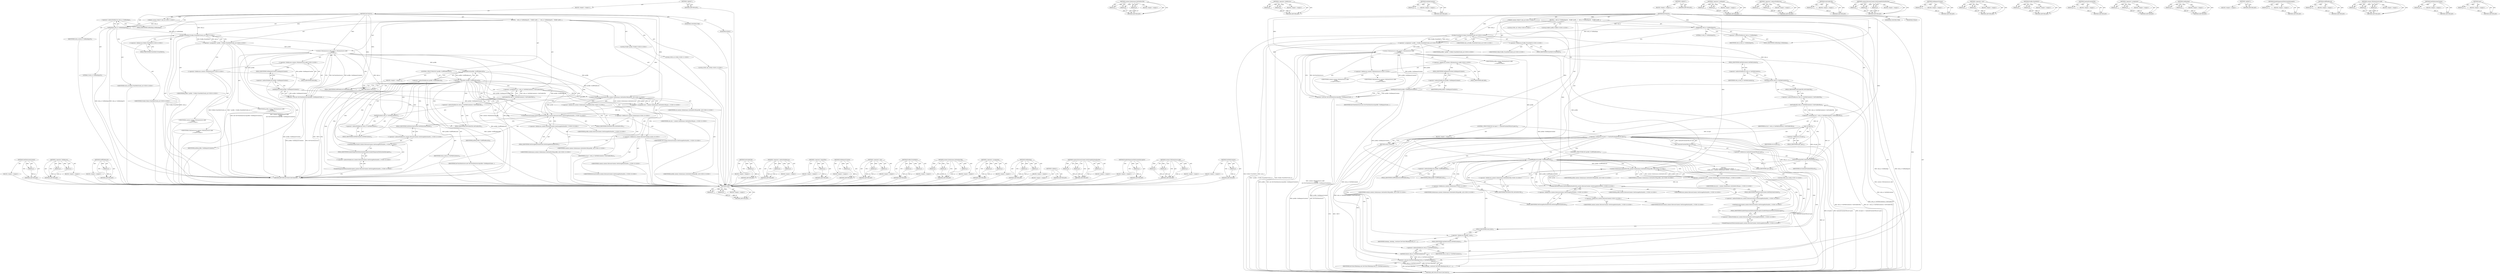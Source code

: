digraph "GetWebContents" {
vulnerable_223 [label=<(METHOD,reset)>];
vulnerable_224 [label=<(PARAM,p1)>];
vulnerable_225 [label=<(PARAM,p2)>];
vulnerable_226 [label=<(BLOCK,&lt;empty&gt;,&lt;empty&gt;)>];
vulnerable_227 [label=<(METHOD_RETURN,ANY)>];
vulnerable_203 [label=<(METHOD,content.SiteInstance.GetSiteForURL)>];
vulnerable_204 [label=<(PARAM,p1)>];
vulnerable_205 [label=<(PARAM,p2)>];
vulnerable_206 [label=<(PARAM,p3)>];
vulnerable_207 [label=<(BLOCK,&lt;empty&gt;,&lt;empty&gt;)>];
vulnerable_208 [label=<(METHOD_RETURN,ANY)>];
vulnerable_158 [label=<(METHOD,&lt;operator&gt;.fieldAccess)>];
vulnerable_159 [label=<(PARAM,p1)>];
vulnerable_160 [label=<(PARAM,p2)>];
vulnerable_161 [label=<(BLOCK,&lt;empty&gt;,&lt;empty&gt;)>];
vulnerable_162 [label=<(METHOD_RETURN,ANY)>];
vulnerable_182 [label=<(METHOD,GetWebContents)>];
vulnerable_183 [label=<(PARAM,p1)>];
vulnerable_184 [label=<(BLOCK,&lt;empty&gt;,&lt;empty&gt;)>];
vulnerable_185 [label=<(METHOD_RETURN,ANY)>];
vulnerable_6 [label=<(METHOD,&lt;global&gt;)<SUB>1</SUB>>];
vulnerable_7 [label=<(BLOCK,&lt;empty&gt;,&lt;empty&gt;)<SUB>1</SUB>>];
vulnerable_8 [label=<(METHOD,DevToolsUI)<SUB>1</SUB>>];
vulnerable_9 [label="<(PARAM,content::WebUI* web_ui)<SUB>1</SUB>>"];
vulnerable_10 [label=<(BLOCK,{
   web_ui-&gt;SetBindings(0);
   Profile* profil...,{
   web_ui-&gt;SetBindings(0);
   Profile* profil...)<SUB>2</SUB>>];
vulnerable_11 [label=<(SetBindings,web_ui-&gt;SetBindings(0))<SUB>3</SUB>>];
vulnerable_12 [label=<(&lt;operator&gt;.indirectFieldAccess,web_ui-&gt;SetBindings)<SUB>3</SUB>>];
vulnerable_13 [label=<(IDENTIFIER,web_ui,web_ui-&gt;SetBindings(0))<SUB>3</SUB>>];
vulnerable_14 [label=<(FIELD_IDENTIFIER,SetBindings,SetBindings)<SUB>3</SUB>>];
vulnerable_15 [label=<(LITERAL,0,web_ui-&gt;SetBindings(0))<SUB>3</SUB>>];
vulnerable_16 [label="<(LOCAL,Profile* profile: Profile*)<SUB>4</SUB>>"];
vulnerable_17 [label="<(&lt;operator&gt;.assignment,* profile = Profile::FromWebUI(web_ui))<SUB>4</SUB>>"];
vulnerable_18 [label="<(IDENTIFIER,profile,* profile = Profile::FromWebUI(web_ui))<SUB>4</SUB>>"];
vulnerable_19 [label="<(Profile.FromWebUI,Profile::FromWebUI(web_ui))<SUB>4</SUB>>"];
vulnerable_20 [label="<(&lt;operator&gt;.fieldAccess,Profile::FromWebUI)<SUB>4</SUB>>"];
vulnerable_21 [label="<(IDENTIFIER,Profile,Profile::FromWebUI(web_ui))<SUB>4</SUB>>"];
vulnerable_22 [label=<(FIELD_IDENTIFIER,FromWebUI,FromWebUI)<SUB>4</SUB>>];
vulnerable_23 [label="<(IDENTIFIER,web_ui,Profile::FromWebUI(web_ui))<SUB>4</SUB>>"];
vulnerable_24 [label="<(content.URLDataSource.Add,content::URLDataSource::Add(
       profile,
  ...)<SUB>5</SUB>>"];
vulnerable_25 [label="<(&lt;operator&gt;.fieldAccess,content::URLDataSource::Add)<SUB>5</SUB>>"];
vulnerable_26 [label="<(&lt;operator&gt;.fieldAccess,content::URLDataSource)<SUB>5</SUB>>"];
vulnerable_27 [label="<(IDENTIFIER,content,content::URLDataSource::Add(
       profile,
  ...)<SUB>5</SUB>>"];
vulnerable_28 [label="<(IDENTIFIER,URLDataSource,content::URLDataSource::Add(
       profile,
  ...)<SUB>5</SUB>>"];
vulnerable_29 [label=<(FIELD_IDENTIFIER,Add,Add)<SUB>5</SUB>>];
vulnerable_30 [label="<(IDENTIFIER,profile,content::URLDataSource::Add(
       profile,
  ...)<SUB>6</SUB>>"];
vulnerable_31 [label=<(&lt;operator&gt;.new,new DevToolsDataSource(profile-&gt;GetRequestConte...)<SUB>7</SUB>>];
vulnerable_32 [label=<(IDENTIFIER,DevToolsDataSource,new DevToolsDataSource(profile-&gt;GetRequestConte...)<SUB>7</SUB>>];
vulnerable_33 [label=<(GetRequestContext,profile-&gt;GetRequestContext())<SUB>7</SUB>>];
vulnerable_34 [label=<(&lt;operator&gt;.indirectFieldAccess,profile-&gt;GetRequestContext)<SUB>7</SUB>>];
vulnerable_35 [label=<(IDENTIFIER,profile,profile-&gt;GetRequestContext())<SUB>7</SUB>>];
vulnerable_36 [label=<(FIELD_IDENTIFIER,GetRequestContext,GetRequestContext)<SUB>7</SUB>>];
vulnerable_37 [label="<(LOCAL,GURL url: GURL)<SUB>9</SUB>>"];
vulnerable_38 [label=<(&lt;operator&gt;.assignment,url = web_ui-&gt;GetWebContents()-&gt;GetVisibleURL())<SUB>9</SUB>>];
vulnerable_39 [label=<(IDENTIFIER,url,url = web_ui-&gt;GetWebContents()-&gt;GetVisibleURL())<SUB>9</SUB>>];
vulnerable_40 [label=<(GetVisibleURL,web_ui-&gt;GetWebContents()-&gt;GetVisibleURL())<SUB>9</SUB>>];
vulnerable_41 [label=<(&lt;operator&gt;.indirectFieldAccess,web_ui-&gt;GetWebContents()-&gt;GetVisibleURL)<SUB>9</SUB>>];
vulnerable_42 [label=<(GetWebContents,web_ui-&gt;GetWebContents())<SUB>9</SUB>>];
vulnerable_43 [label=<(&lt;operator&gt;.indirectFieldAccess,web_ui-&gt;GetWebContents)<SUB>9</SUB>>];
vulnerable_44 [label=<(IDENTIFIER,web_ui,web_ui-&gt;GetWebContents())<SUB>9</SUB>>];
vulnerable_45 [label=<(FIELD_IDENTIFIER,GetWebContents,GetWebContents)<SUB>9</SUB>>];
vulnerable_46 [label=<(FIELD_IDENTIFIER,GetVisibleURL,GetVisibleURL)<SUB>9</SUB>>];
vulnerable_47 [label=<(CONTROL_STRUCTURE,IF,if (url.spec() != SanitizeFrontendURL(url).spec()))<SUB>10</SUB>>];
vulnerable_48 [label=<(&lt;operator&gt;.notEquals,url.spec() != SanitizeFrontendURL(url).spec())<SUB>10</SUB>>];
vulnerable_49 [label=<(spec,url.spec())<SUB>10</SUB>>];
vulnerable_50 [label=<(&lt;operator&gt;.fieldAccess,url.spec)<SUB>10</SUB>>];
vulnerable_51 [label=<(IDENTIFIER,url,url.spec())<SUB>10</SUB>>];
vulnerable_52 [label=<(FIELD_IDENTIFIER,spec,spec)<SUB>10</SUB>>];
vulnerable_53 [label=<(spec,SanitizeFrontendURL(url).spec())<SUB>10</SUB>>];
vulnerable_54 [label=<(&lt;operator&gt;.fieldAccess,SanitizeFrontendURL(url).spec)<SUB>10</SUB>>];
vulnerable_55 [label=<(SanitizeFrontendURL,SanitizeFrontendURL(url))<SUB>10</SUB>>];
vulnerable_56 [label=<(IDENTIFIER,url,SanitizeFrontendURL(url))<SUB>10</SUB>>];
vulnerable_57 [label=<(FIELD_IDENTIFIER,spec,spec)<SUB>10</SUB>>];
vulnerable_58 [label=<(BLOCK,&lt;empty&gt;,&lt;empty&gt;)<SUB>11</SUB>>];
vulnerable_59 [label=<(RETURN,return;,return;)<SUB>11</SUB>>];
vulnerable_60 [label=<(CONTROL_STRUCTURE,IF,if (profile-&gt;IsOffTheRecord()))<SUB>12</SUB>>];
vulnerable_61 [label=<(IsOffTheRecord,profile-&gt;IsOffTheRecord())<SUB>12</SUB>>];
vulnerable_62 [label=<(&lt;operator&gt;.indirectFieldAccess,profile-&gt;IsOffTheRecord)<SUB>12</SUB>>];
vulnerable_63 [label=<(IDENTIFIER,profile,profile-&gt;IsOffTheRecord())<SUB>12</SUB>>];
vulnerable_64 [label=<(FIELD_IDENTIFIER,IsOffTheRecord,IsOffTheRecord)<SUB>12</SUB>>];
vulnerable_65 [label="<(BLOCK,{
    GURL site = content::SiteInstance::GetSit...,{
    GURL site = content::SiteInstance::GetSit...)<SUB>12</SUB>>"];
vulnerable_66 [label="<(LOCAL,GURL site: GURL)<SUB>13</SUB>>"];
vulnerable_67 [label="<(&lt;operator&gt;.assignment,site = content::SiteInstance::GetSiteForURL(pro...)<SUB>13</SUB>>"];
vulnerable_68 [label="<(IDENTIFIER,site,site = content::SiteInstance::GetSiteForURL(pro...)<SUB>13</SUB>>"];
vulnerable_69 [label="<(content.SiteInstance.GetSiteForURL,content::SiteInstance::GetSiteForURL(profile, url))<SUB>13</SUB>>"];
vulnerable_70 [label="<(&lt;operator&gt;.fieldAccess,content::SiteInstance::GetSiteForURL)<SUB>13</SUB>>"];
vulnerable_71 [label="<(&lt;operator&gt;.fieldAccess,content::SiteInstance)<SUB>13</SUB>>"];
vulnerable_72 [label="<(IDENTIFIER,content,content::SiteInstance::GetSiteForURL(profile, url))<SUB>13</SUB>>"];
vulnerable_73 [label="<(IDENTIFIER,SiteInstance,content::SiteInstance::GetSiteForURL(profile, url))<SUB>13</SUB>>"];
vulnerable_74 [label=<(FIELD_IDENTIFIER,GetSiteForURL,GetSiteForURL)<SUB>13</SUB>>];
vulnerable_75 [label="<(IDENTIFIER,profile,content::SiteInstance::GetSiteForURL(profile, url))<SUB>13</SUB>>"];
vulnerable_76 [label="<(IDENTIFIER,url,content::SiteInstance::GetSiteForURL(profile, url))<SUB>13</SUB>>"];
vulnerable_77 [label="<(EnableTemporaryFileSystemInIncognito,content::BrowserContext::GetStoragePartitionFor...)<SUB>14</SUB>>"];
vulnerable_78 [label="<(&lt;operator&gt;.indirectFieldAccess,content::BrowserContext::GetStoragePartitionFor...)<SUB>14</SUB>>"];
vulnerable_79 [label="<(GetFileSystemContext,content::BrowserContext::GetStoragePartitionFor...)<SUB>14</SUB>>"];
vulnerable_80 [label="<(&lt;operator&gt;.indirectFieldAccess,content::BrowserContext::GetStoragePartitionFor...)<SUB>14</SUB>>"];
vulnerable_81 [label="<(content.BrowserContext.GetStoragePartitionForSite,content::BrowserContext::GetStoragePartitionFor...)<SUB>14</SUB>>"];
vulnerable_82 [label="<(&lt;operator&gt;.fieldAccess,content::BrowserContext::GetStoragePartitionFor...)<SUB>14</SUB>>"];
vulnerable_83 [label="<(&lt;operator&gt;.fieldAccess,content::BrowserContext)<SUB>14</SUB>>"];
vulnerable_84 [label="<(IDENTIFIER,content,content::BrowserContext::GetStoragePartitionFor...)<SUB>14</SUB>>"];
vulnerable_85 [label="<(IDENTIFIER,BrowserContext,content::BrowserContext::GetStoragePartitionFor...)<SUB>14</SUB>>"];
vulnerable_86 [label=<(FIELD_IDENTIFIER,GetStoragePartitionForSite,GetStoragePartitionForSite)<SUB>14</SUB>>];
vulnerable_87 [label="<(IDENTIFIER,profile,content::BrowserContext::GetStoragePartitionFor...)<SUB>14</SUB>>"];
vulnerable_88 [label="<(IDENTIFIER,site,content::BrowserContext::GetStoragePartitionFor...)<SUB>14</SUB>>"];
vulnerable_89 [label=<(FIELD_IDENTIFIER,GetFileSystemContext,GetFileSystemContext)<SUB>14</SUB>>];
vulnerable_90 [label=<(FIELD_IDENTIFIER,EnableTemporaryFileSystemInIncognito,EnableTemporaryFileSystemInIncognito)<SUB>14</SUB>>];
vulnerable_91 [label=<(reset,bindings_.reset(new DevToolsUIBindings(web_ui-&gt;...)<SUB>17</SUB>>];
vulnerable_92 [label=<(&lt;operator&gt;.fieldAccess,bindings_.reset)<SUB>17</SUB>>];
vulnerable_93 [label=<(IDENTIFIER,bindings_,bindings_.reset(new DevToolsUIBindings(web_ui-&gt;...)<SUB>17</SUB>>];
vulnerable_94 [label=<(FIELD_IDENTIFIER,reset,reset)<SUB>17</SUB>>];
vulnerable_95 [label=<(&lt;operator&gt;.new,new DevToolsUIBindings(web_ui-&gt;GetWebContents()))<SUB>17</SUB>>];
vulnerable_96 [label=<(IDENTIFIER,DevToolsUIBindings,new DevToolsUIBindings(web_ui-&gt;GetWebContents()))<SUB>17</SUB>>];
vulnerable_97 [label=<(GetWebContents,web_ui-&gt;GetWebContents())<SUB>17</SUB>>];
vulnerable_98 [label=<(&lt;operator&gt;.indirectFieldAccess,web_ui-&gt;GetWebContents)<SUB>17</SUB>>];
vulnerable_99 [label=<(IDENTIFIER,web_ui,web_ui-&gt;GetWebContents())<SUB>17</SUB>>];
vulnerable_100 [label=<(FIELD_IDENTIFIER,GetWebContents,GetWebContents)<SUB>17</SUB>>];
vulnerable_101 [label=<(MODIFIER,CONSTRUCTOR)>];
vulnerable_102 [label=<(MODIFIER,PUBLIC)>];
vulnerable_103 [label=<(METHOD_RETURN,DevToolsUI.DevToolsUI)<SUB>1</SUB>>];
vulnerable_105 [label=<(METHOD_RETURN,ANY)<SUB>1</SUB>>];
vulnerable_186 [label=<(METHOD,&lt;operator&gt;.notEquals)>];
vulnerable_187 [label=<(PARAM,p1)>];
vulnerable_188 [label=<(PARAM,p2)>];
vulnerable_189 [label=<(BLOCK,&lt;empty&gt;,&lt;empty&gt;)>];
vulnerable_190 [label=<(METHOD_RETURN,ANY)>];
vulnerable_143 [label=<(METHOD,&lt;operator&gt;.indirectFieldAccess)>];
vulnerable_144 [label=<(PARAM,p1)>];
vulnerable_145 [label=<(PARAM,p2)>];
vulnerable_146 [label=<(BLOCK,&lt;empty&gt;,&lt;empty&gt;)>];
vulnerable_147 [label=<(METHOD_RETURN,ANY)>];
vulnerable_178 [label=<(METHOD,GetVisibleURL)>];
vulnerable_179 [label=<(PARAM,p1)>];
vulnerable_180 [label=<(BLOCK,&lt;empty&gt;,&lt;empty&gt;)>];
vulnerable_181 [label=<(METHOD_RETURN,ANY)>];
vulnerable_217 [label=<(METHOD,content.BrowserContext.GetStoragePartitionForSite)>];
vulnerable_218 [label=<(PARAM,p1)>];
vulnerable_219 [label=<(PARAM,p2)>];
vulnerable_220 [label=<(PARAM,p3)>];
vulnerable_221 [label=<(BLOCK,&lt;empty&gt;,&lt;empty&gt;)>];
vulnerable_222 [label=<(METHOD_RETURN,ANY)>];
vulnerable_174 [label=<(METHOD,GetRequestContext)>];
vulnerable_175 [label=<(PARAM,p1)>];
vulnerable_176 [label=<(BLOCK,&lt;empty&gt;,&lt;empty&gt;)>];
vulnerable_177 [label=<(METHOD_RETURN,ANY)>];
vulnerable_169 [label=<(METHOD,&lt;operator&gt;.new)>];
vulnerable_170 [label=<(PARAM,p1)>];
vulnerable_171 [label=<(PARAM,p2)>];
vulnerable_172 [label=<(BLOCK,&lt;empty&gt;,&lt;empty&gt;)>];
vulnerable_173 [label=<(METHOD_RETURN,ANY)>];
vulnerable_153 [label=<(METHOD,Profile.FromWebUI)>];
vulnerable_154 [label=<(PARAM,p1)>];
vulnerable_155 [label=<(PARAM,p2)>];
vulnerable_156 [label=<(BLOCK,&lt;empty&gt;,&lt;empty&gt;)>];
vulnerable_157 [label=<(METHOD_RETURN,ANY)>];
vulnerable_195 [label=<(METHOD,SanitizeFrontendURL)>];
vulnerable_196 [label=<(PARAM,p1)>];
vulnerable_197 [label=<(BLOCK,&lt;empty&gt;,&lt;empty&gt;)>];
vulnerable_198 [label=<(METHOD_RETURN,ANY)>];
vulnerable_148 [label=<(METHOD,&lt;operator&gt;.assignment)>];
vulnerable_149 [label=<(PARAM,p1)>];
vulnerable_150 [label=<(PARAM,p2)>];
vulnerable_151 [label=<(BLOCK,&lt;empty&gt;,&lt;empty&gt;)>];
vulnerable_152 [label=<(METHOD_RETURN,ANY)>];
vulnerable_138 [label=<(METHOD,SetBindings)>];
vulnerable_139 [label=<(PARAM,p1)>];
vulnerable_140 [label=<(PARAM,p2)>];
vulnerable_141 [label=<(BLOCK,&lt;empty&gt;,&lt;empty&gt;)>];
vulnerable_142 [label=<(METHOD_RETURN,ANY)>];
vulnerable_132 [label=<(METHOD,&lt;global&gt;)<SUB>1</SUB>>];
vulnerable_133 [label=<(BLOCK,&lt;empty&gt;,&lt;empty&gt;)>];
vulnerable_134 [label=<(METHOD_RETURN,ANY)>];
vulnerable_209 [label=<(METHOD,EnableTemporaryFileSystemInIncognito)>];
vulnerable_210 [label=<(PARAM,p1)>];
vulnerable_211 [label=<(BLOCK,&lt;empty&gt;,&lt;empty&gt;)>];
vulnerable_212 [label=<(METHOD_RETURN,ANY)>];
vulnerable_199 [label=<(METHOD,IsOffTheRecord)>];
vulnerable_200 [label=<(PARAM,p1)>];
vulnerable_201 [label=<(BLOCK,&lt;empty&gt;,&lt;empty&gt;)>];
vulnerable_202 [label=<(METHOD_RETURN,ANY)>];
vulnerable_163 [label=<(METHOD,content.URLDataSource.Add)>];
vulnerable_164 [label=<(PARAM,p1)>];
vulnerable_165 [label=<(PARAM,p2)>];
vulnerable_166 [label=<(PARAM,p3)>];
vulnerable_167 [label=<(BLOCK,&lt;empty&gt;,&lt;empty&gt;)>];
vulnerable_168 [label=<(METHOD_RETURN,ANY)>];
vulnerable_213 [label=<(METHOD,GetFileSystemContext)>];
vulnerable_214 [label=<(PARAM,p1)>];
vulnerable_215 [label=<(BLOCK,&lt;empty&gt;,&lt;empty&gt;)>];
vulnerable_216 [label=<(METHOD_RETURN,ANY)>];
vulnerable_191 [label=<(METHOD,spec)>];
vulnerable_192 [label=<(PARAM,p1)>];
vulnerable_193 [label=<(BLOCK,&lt;empty&gt;,&lt;empty&gt;)>];
vulnerable_194 [label=<(METHOD_RETURN,ANY)>];
fixed_181 [label=<(METHOD,GetFileSystemContext)>];
fixed_182 [label=<(PARAM,p1)>];
fixed_183 [label=<(BLOCK,&lt;empty&gt;,&lt;empty&gt;)>];
fixed_184 [label=<(METHOD_RETURN,ANY)>];
fixed_135 [label=<(METHOD,&lt;operator&gt;.fieldAccess)>];
fixed_136 [label=<(PARAM,p1)>];
fixed_137 [label=<(PARAM,p2)>];
fixed_138 [label=<(BLOCK,&lt;empty&gt;,&lt;empty&gt;)>];
fixed_139 [label=<(METHOD_RETURN,ANY)>];
fixed_159 [label=<(METHOD,IsOffTheRecord)>];
fixed_160 [label=<(PARAM,p1)>];
fixed_161 [label=<(BLOCK,&lt;empty&gt;,&lt;empty&gt;)>];
fixed_162 [label=<(METHOD_RETURN,ANY)>];
fixed_6 [label=<(METHOD,&lt;global&gt;)<SUB>1</SUB>>];
fixed_7 [label=<(BLOCK,&lt;empty&gt;,&lt;empty&gt;)<SUB>1</SUB>>];
fixed_8 [label=<(METHOD,DevToolsUI)<SUB>1</SUB>>];
fixed_9 [label="<(PARAM,content::WebUI* web_ui)<SUB>1</SUB>>"];
fixed_10 [label=<(BLOCK,{
   web_ui-&gt;SetBindings(0);
   Profile* profil...,{
   web_ui-&gt;SetBindings(0);
   Profile* profil...)<SUB>2</SUB>>];
fixed_11 [label=<(SetBindings,web_ui-&gt;SetBindings(0))<SUB>3</SUB>>];
fixed_12 [label=<(&lt;operator&gt;.indirectFieldAccess,web_ui-&gt;SetBindings)<SUB>3</SUB>>];
fixed_13 [label=<(IDENTIFIER,web_ui,web_ui-&gt;SetBindings(0))<SUB>3</SUB>>];
fixed_14 [label=<(FIELD_IDENTIFIER,SetBindings,SetBindings)<SUB>3</SUB>>];
fixed_15 [label=<(LITERAL,0,web_ui-&gt;SetBindings(0))<SUB>3</SUB>>];
fixed_16 [label="<(LOCAL,Profile* profile: Profile*)<SUB>4</SUB>>"];
fixed_17 [label="<(&lt;operator&gt;.assignment,* profile = Profile::FromWebUI(web_ui))<SUB>4</SUB>>"];
fixed_18 [label="<(IDENTIFIER,profile,* profile = Profile::FromWebUI(web_ui))<SUB>4</SUB>>"];
fixed_19 [label="<(Profile.FromWebUI,Profile::FromWebUI(web_ui))<SUB>4</SUB>>"];
fixed_20 [label="<(&lt;operator&gt;.fieldAccess,Profile::FromWebUI)<SUB>4</SUB>>"];
fixed_21 [label="<(IDENTIFIER,Profile,Profile::FromWebUI(web_ui))<SUB>4</SUB>>"];
fixed_22 [label=<(FIELD_IDENTIFIER,FromWebUI,FromWebUI)<SUB>4</SUB>>];
fixed_23 [label="<(IDENTIFIER,web_ui,Profile::FromWebUI(web_ui))<SUB>4</SUB>>"];
fixed_24 [label="<(content.URLDataSource.Add,content::URLDataSource::Add(
       profile,
  ...)<SUB>5</SUB>>"];
fixed_25 [label="<(&lt;operator&gt;.fieldAccess,content::URLDataSource::Add)<SUB>5</SUB>>"];
fixed_26 [label="<(&lt;operator&gt;.fieldAccess,content::URLDataSource)<SUB>5</SUB>>"];
fixed_27 [label="<(IDENTIFIER,content,content::URLDataSource::Add(
       profile,
  ...)<SUB>5</SUB>>"];
fixed_28 [label="<(IDENTIFIER,URLDataSource,content::URLDataSource::Add(
       profile,
  ...)<SUB>5</SUB>>"];
fixed_29 [label=<(FIELD_IDENTIFIER,Add,Add)<SUB>5</SUB>>];
fixed_30 [label="<(IDENTIFIER,profile,content::URLDataSource::Add(
       profile,
  ...)<SUB>6</SUB>>"];
fixed_31 [label=<(&lt;operator&gt;.new,new DevToolsDataSource(profile-&gt;GetRequestConte...)<SUB>7</SUB>>];
fixed_32 [label=<(IDENTIFIER,DevToolsDataSource,new DevToolsDataSource(profile-&gt;GetRequestConte...)<SUB>7</SUB>>];
fixed_33 [label=<(GetRequestContext,profile-&gt;GetRequestContext())<SUB>7</SUB>>];
fixed_34 [label=<(&lt;operator&gt;.indirectFieldAccess,profile-&gt;GetRequestContext)<SUB>7</SUB>>];
fixed_35 [label=<(IDENTIFIER,profile,profile-&gt;GetRequestContext())<SUB>7</SUB>>];
fixed_36 [label=<(FIELD_IDENTIFIER,GetRequestContext,GetRequestContext)<SUB>7</SUB>>];
fixed_37 [label=<(CONTROL_STRUCTURE,IF,if (!profile-&gt;IsOffTheRecord()))<SUB>9</SUB>>];
fixed_38 [label=<(&lt;operator&gt;.logicalNot,!profile-&gt;IsOffTheRecord())<SUB>9</SUB>>];
fixed_39 [label=<(IsOffTheRecord,profile-&gt;IsOffTheRecord())<SUB>9</SUB>>];
fixed_40 [label=<(&lt;operator&gt;.indirectFieldAccess,profile-&gt;IsOffTheRecord)<SUB>9</SUB>>];
fixed_41 [label=<(IDENTIFIER,profile,profile-&gt;IsOffTheRecord())<SUB>9</SUB>>];
fixed_42 [label=<(FIELD_IDENTIFIER,IsOffTheRecord,IsOffTheRecord)<SUB>9</SUB>>];
fixed_43 [label=<(BLOCK,&lt;empty&gt;,&lt;empty&gt;)<SUB>10</SUB>>];
fixed_44 [label=<(RETURN,return;,return;)<SUB>10</SUB>>];
fixed_45 [label="<(LOCAL,GURL url: GURL)<SUB>11</SUB>>"];
fixed_46 [label=<(&lt;operator&gt;.assignment,url = web_ui-&gt;GetWebContents()-&gt;GetVisibleURL())<SUB>11</SUB>>];
fixed_47 [label=<(IDENTIFIER,url,url = web_ui-&gt;GetWebContents()-&gt;GetVisibleURL())<SUB>11</SUB>>];
fixed_48 [label=<(GetVisibleURL,web_ui-&gt;GetWebContents()-&gt;GetVisibleURL())<SUB>11</SUB>>];
fixed_49 [label=<(&lt;operator&gt;.indirectFieldAccess,web_ui-&gt;GetWebContents()-&gt;GetVisibleURL)<SUB>11</SUB>>];
fixed_50 [label=<(GetWebContents,web_ui-&gt;GetWebContents())<SUB>11</SUB>>];
fixed_51 [label=<(&lt;operator&gt;.indirectFieldAccess,web_ui-&gt;GetWebContents)<SUB>11</SUB>>];
fixed_52 [label=<(IDENTIFIER,web_ui,web_ui-&gt;GetWebContents())<SUB>11</SUB>>];
fixed_53 [label=<(FIELD_IDENTIFIER,GetWebContents,GetWebContents)<SUB>11</SUB>>];
fixed_54 [label=<(FIELD_IDENTIFIER,GetVisibleURL,GetVisibleURL)<SUB>11</SUB>>];
fixed_55 [label="<(LOCAL,GURL site: GURL)<SUB>12</SUB>>"];
fixed_56 [label="<(&lt;operator&gt;.assignment,site = content::SiteInstance::GetSiteForURL(pro...)<SUB>12</SUB>>"];
fixed_57 [label="<(IDENTIFIER,site,site = content::SiteInstance::GetSiteForURL(pro...)<SUB>12</SUB>>"];
fixed_58 [label="<(content.SiteInstance.GetSiteForURL,content::SiteInstance::GetSiteForURL(profile, url))<SUB>12</SUB>>"];
fixed_59 [label="<(&lt;operator&gt;.fieldAccess,content::SiteInstance::GetSiteForURL)<SUB>12</SUB>>"];
fixed_60 [label="<(&lt;operator&gt;.fieldAccess,content::SiteInstance)<SUB>12</SUB>>"];
fixed_61 [label="<(IDENTIFIER,content,content::SiteInstance::GetSiteForURL(profile, url))<SUB>12</SUB>>"];
fixed_62 [label="<(IDENTIFIER,SiteInstance,content::SiteInstance::GetSiteForURL(profile, url))<SUB>12</SUB>>"];
fixed_63 [label=<(FIELD_IDENTIFIER,GetSiteForURL,GetSiteForURL)<SUB>12</SUB>>];
fixed_64 [label="<(IDENTIFIER,profile,content::SiteInstance::GetSiteForURL(profile, url))<SUB>12</SUB>>"];
fixed_65 [label="<(IDENTIFIER,url,content::SiteInstance::GetSiteForURL(profile, url))<SUB>12</SUB>>"];
fixed_66 [label="<(EnableTemporaryFileSystemInIncognito,content::BrowserContext::GetStoragePartitionFor...)<SUB>13</SUB>>"];
fixed_67 [label="<(&lt;operator&gt;.indirectFieldAccess,content::BrowserContext::GetStoragePartitionFor...)<SUB>13</SUB>>"];
fixed_68 [label="<(GetFileSystemContext,content::BrowserContext::GetStoragePartitionFor...)<SUB>13</SUB>>"];
fixed_69 [label="<(&lt;operator&gt;.indirectFieldAccess,content::BrowserContext::GetStoragePartitionFor...)<SUB>13</SUB>>"];
fixed_70 [label="<(content.BrowserContext.GetStoragePartitionForSite,content::BrowserContext::GetStoragePartitionFor...)<SUB>13</SUB>>"];
fixed_71 [label="<(&lt;operator&gt;.fieldAccess,content::BrowserContext::GetStoragePartitionFor...)<SUB>13</SUB>>"];
fixed_72 [label="<(&lt;operator&gt;.fieldAccess,content::BrowserContext)<SUB>13</SUB>>"];
fixed_73 [label="<(IDENTIFIER,content,content::BrowserContext::GetStoragePartitionFor...)<SUB>13</SUB>>"];
fixed_74 [label="<(IDENTIFIER,BrowserContext,content::BrowserContext::GetStoragePartitionFor...)<SUB>13</SUB>>"];
fixed_75 [label=<(FIELD_IDENTIFIER,GetStoragePartitionForSite,GetStoragePartitionForSite)<SUB>13</SUB>>];
fixed_76 [label="<(IDENTIFIER,profile,content::BrowserContext::GetStoragePartitionFor...)<SUB>13</SUB>>"];
fixed_77 [label="<(IDENTIFIER,site,content::BrowserContext::GetStoragePartitionFor...)<SUB>13</SUB>>"];
fixed_78 [label=<(FIELD_IDENTIFIER,GetFileSystemContext,GetFileSystemContext)<SUB>13</SUB>>];
fixed_79 [label=<(FIELD_IDENTIFIER,EnableTemporaryFileSystemInIncognito,EnableTemporaryFileSystemInIncognito)<SUB>13</SUB>>];
fixed_80 [label=<(MODIFIER,CONSTRUCTOR)>];
fixed_81 [label=<(MODIFIER,PUBLIC)>];
fixed_82 [label=<(METHOD_RETURN,DevToolsUI.DevToolsUI)<SUB>1</SUB>>];
fixed_84 [label=<(METHOD_RETURN,ANY)<SUB>1</SUB>>];
fixed_163 [label=<(METHOD,GetVisibleURL)>];
fixed_164 [label=<(PARAM,p1)>];
fixed_165 [label=<(BLOCK,&lt;empty&gt;,&lt;empty&gt;)>];
fixed_166 [label=<(METHOD_RETURN,ANY)>];
fixed_120 [label=<(METHOD,&lt;operator&gt;.indirectFieldAccess)>];
fixed_121 [label=<(PARAM,p1)>];
fixed_122 [label=<(PARAM,p2)>];
fixed_123 [label=<(BLOCK,&lt;empty&gt;,&lt;empty&gt;)>];
fixed_124 [label=<(METHOD_RETURN,ANY)>];
fixed_155 [label=<(METHOD,&lt;operator&gt;.logicalNot)>];
fixed_156 [label=<(PARAM,p1)>];
fixed_157 [label=<(BLOCK,&lt;empty&gt;,&lt;empty&gt;)>];
fixed_158 [label=<(METHOD_RETURN,ANY)>];
fixed_151 [label=<(METHOD,GetRequestContext)>];
fixed_152 [label=<(PARAM,p1)>];
fixed_153 [label=<(BLOCK,&lt;empty&gt;,&lt;empty&gt;)>];
fixed_154 [label=<(METHOD_RETURN,ANY)>];
fixed_146 [label=<(METHOD,&lt;operator&gt;.new)>];
fixed_147 [label=<(PARAM,p1)>];
fixed_148 [label=<(PARAM,p2)>];
fixed_149 [label=<(BLOCK,&lt;empty&gt;,&lt;empty&gt;)>];
fixed_150 [label=<(METHOD_RETURN,ANY)>];
fixed_130 [label=<(METHOD,Profile.FromWebUI)>];
fixed_131 [label=<(PARAM,p1)>];
fixed_132 [label=<(PARAM,p2)>];
fixed_133 [label=<(BLOCK,&lt;empty&gt;,&lt;empty&gt;)>];
fixed_134 [label=<(METHOD_RETURN,ANY)>];
fixed_171 [label=<(METHOD,content.SiteInstance.GetSiteForURL)>];
fixed_172 [label=<(PARAM,p1)>];
fixed_173 [label=<(PARAM,p2)>];
fixed_174 [label=<(PARAM,p3)>];
fixed_175 [label=<(BLOCK,&lt;empty&gt;,&lt;empty&gt;)>];
fixed_176 [label=<(METHOD_RETURN,ANY)>];
fixed_125 [label=<(METHOD,&lt;operator&gt;.assignment)>];
fixed_126 [label=<(PARAM,p1)>];
fixed_127 [label=<(PARAM,p2)>];
fixed_128 [label=<(BLOCK,&lt;empty&gt;,&lt;empty&gt;)>];
fixed_129 [label=<(METHOD_RETURN,ANY)>];
fixed_115 [label=<(METHOD,SetBindings)>];
fixed_116 [label=<(PARAM,p1)>];
fixed_117 [label=<(PARAM,p2)>];
fixed_118 [label=<(BLOCK,&lt;empty&gt;,&lt;empty&gt;)>];
fixed_119 [label=<(METHOD_RETURN,ANY)>];
fixed_109 [label=<(METHOD,&lt;global&gt;)<SUB>1</SUB>>];
fixed_110 [label=<(BLOCK,&lt;empty&gt;,&lt;empty&gt;)>];
fixed_111 [label=<(METHOD_RETURN,ANY)>];
fixed_185 [label=<(METHOD,content.BrowserContext.GetStoragePartitionForSite)>];
fixed_186 [label=<(PARAM,p1)>];
fixed_187 [label=<(PARAM,p2)>];
fixed_188 [label=<(PARAM,p3)>];
fixed_189 [label=<(BLOCK,&lt;empty&gt;,&lt;empty&gt;)>];
fixed_190 [label=<(METHOD_RETURN,ANY)>];
fixed_177 [label=<(METHOD,EnableTemporaryFileSystemInIncognito)>];
fixed_178 [label=<(PARAM,p1)>];
fixed_179 [label=<(BLOCK,&lt;empty&gt;,&lt;empty&gt;)>];
fixed_180 [label=<(METHOD_RETURN,ANY)>];
fixed_140 [label=<(METHOD,content.URLDataSource.Add)>];
fixed_141 [label=<(PARAM,p1)>];
fixed_142 [label=<(PARAM,p2)>];
fixed_143 [label=<(PARAM,p3)>];
fixed_144 [label=<(BLOCK,&lt;empty&gt;,&lt;empty&gt;)>];
fixed_145 [label=<(METHOD_RETURN,ANY)>];
fixed_167 [label=<(METHOD,GetWebContents)>];
fixed_168 [label=<(PARAM,p1)>];
fixed_169 [label=<(BLOCK,&lt;empty&gt;,&lt;empty&gt;)>];
fixed_170 [label=<(METHOD_RETURN,ANY)>];
vulnerable_223 -> vulnerable_224  [key=0, label="AST: "];
vulnerable_223 -> vulnerable_224  [key=1, label="DDG: "];
vulnerable_223 -> vulnerable_226  [key=0, label="AST: "];
vulnerable_223 -> vulnerable_225  [key=0, label="AST: "];
vulnerable_223 -> vulnerable_225  [key=1, label="DDG: "];
vulnerable_223 -> vulnerable_227  [key=0, label="AST: "];
vulnerable_223 -> vulnerable_227  [key=1, label="CFG: "];
vulnerable_224 -> vulnerable_227  [key=0, label="DDG: p1"];
vulnerable_225 -> vulnerable_227  [key=0, label="DDG: p2"];
vulnerable_203 -> vulnerable_204  [key=0, label="AST: "];
vulnerable_203 -> vulnerable_204  [key=1, label="DDG: "];
vulnerable_203 -> vulnerable_207  [key=0, label="AST: "];
vulnerable_203 -> vulnerable_205  [key=0, label="AST: "];
vulnerable_203 -> vulnerable_205  [key=1, label="DDG: "];
vulnerable_203 -> vulnerable_208  [key=0, label="AST: "];
vulnerable_203 -> vulnerable_208  [key=1, label="CFG: "];
vulnerable_203 -> vulnerable_206  [key=0, label="AST: "];
vulnerable_203 -> vulnerable_206  [key=1, label="DDG: "];
vulnerable_204 -> vulnerable_208  [key=0, label="DDG: p1"];
vulnerable_205 -> vulnerable_208  [key=0, label="DDG: p2"];
vulnerable_206 -> vulnerable_208  [key=0, label="DDG: p3"];
vulnerable_158 -> vulnerable_159  [key=0, label="AST: "];
vulnerable_158 -> vulnerable_159  [key=1, label="DDG: "];
vulnerable_158 -> vulnerable_161  [key=0, label="AST: "];
vulnerable_158 -> vulnerable_160  [key=0, label="AST: "];
vulnerable_158 -> vulnerable_160  [key=1, label="DDG: "];
vulnerable_158 -> vulnerable_162  [key=0, label="AST: "];
vulnerable_158 -> vulnerable_162  [key=1, label="CFG: "];
vulnerable_159 -> vulnerable_162  [key=0, label="DDG: p1"];
vulnerable_160 -> vulnerable_162  [key=0, label="DDG: p2"];
vulnerable_182 -> vulnerable_183  [key=0, label="AST: "];
vulnerable_182 -> vulnerable_183  [key=1, label="DDG: "];
vulnerable_182 -> vulnerable_184  [key=0, label="AST: "];
vulnerable_182 -> vulnerable_185  [key=0, label="AST: "];
vulnerable_182 -> vulnerable_185  [key=1, label="CFG: "];
vulnerable_183 -> vulnerable_185  [key=0, label="DDG: p1"];
vulnerable_6 -> vulnerable_7  [key=0, label="AST: "];
vulnerable_6 -> vulnerable_105  [key=0, label="AST: "];
vulnerable_6 -> vulnerable_105  [key=1, label="CFG: "];
vulnerable_7 -> vulnerable_8  [key=0, label="AST: "];
vulnerable_8 -> vulnerable_9  [key=0, label="AST: "];
vulnerable_8 -> vulnerable_9  [key=1, label="DDG: "];
vulnerable_8 -> vulnerable_10  [key=0, label="AST: "];
vulnerable_8 -> vulnerable_101  [key=0, label="AST: "];
vulnerable_8 -> vulnerable_102  [key=0, label="AST: "];
vulnerable_8 -> vulnerable_103  [key=0, label="AST: "];
vulnerable_8 -> vulnerable_14  [key=0, label="CFG: "];
vulnerable_8 -> vulnerable_11  [key=0, label="DDG: "];
vulnerable_8 -> vulnerable_24  [key=0, label="DDG: "];
vulnerable_8 -> vulnerable_19  [key=0, label="DDG: "];
vulnerable_8 -> vulnerable_31  [key=0, label="DDG: "];
vulnerable_8 -> vulnerable_59  [key=0, label="DDG: "];
vulnerable_8 -> vulnerable_95  [key=0, label="DDG: "];
vulnerable_8 -> vulnerable_69  [key=0, label="DDG: "];
vulnerable_8 -> vulnerable_55  [key=0, label="DDG: "];
vulnerable_8 -> vulnerable_81  [key=0, label="DDG: "];
vulnerable_9 -> vulnerable_11  [key=0, label="DDG: web_ui"];
vulnerable_9 -> vulnerable_19  [key=0, label="DDG: web_ui"];
vulnerable_10 -> vulnerable_11  [key=0, label="AST: "];
vulnerable_10 -> vulnerable_16  [key=0, label="AST: "];
vulnerable_10 -> vulnerable_17  [key=0, label="AST: "];
vulnerable_10 -> vulnerable_24  [key=0, label="AST: "];
vulnerable_10 -> vulnerable_37  [key=0, label="AST: "];
vulnerable_10 -> vulnerable_38  [key=0, label="AST: "];
vulnerable_10 -> vulnerable_47  [key=0, label="AST: "];
vulnerable_10 -> vulnerable_60  [key=0, label="AST: "];
vulnerable_10 -> vulnerable_91  [key=0, label="AST: "];
vulnerable_11 -> vulnerable_12  [key=0, label="AST: "];
vulnerable_11 -> vulnerable_15  [key=0, label="AST: "];
vulnerable_11 -> vulnerable_22  [key=0, label="CFG: "];
vulnerable_11 -> vulnerable_103  [key=0, label="DDG: web_ui-&gt;SetBindings"];
vulnerable_11 -> vulnerable_103  [key=1, label="DDG: web_ui-&gt;SetBindings(0)"];
vulnerable_11 -> vulnerable_19  [key=0, label="DDG: web_ui-&gt;SetBindings"];
vulnerable_12 -> vulnerable_13  [key=0, label="AST: "];
vulnerable_12 -> vulnerable_14  [key=0, label="AST: "];
vulnerable_12 -> vulnerable_11  [key=0, label="CFG: "];
vulnerable_14 -> vulnerable_12  [key=0, label="CFG: "];
vulnerable_17 -> vulnerable_18  [key=0, label="AST: "];
vulnerable_17 -> vulnerable_19  [key=0, label="AST: "];
vulnerable_17 -> vulnerable_26  [key=0, label="CFG: "];
vulnerable_17 -> vulnerable_103  [key=0, label="DDG: Profile::FromWebUI(web_ui)"];
vulnerable_17 -> vulnerable_103  [key=1, label="DDG: * profile = Profile::FromWebUI(web_ui)"];
vulnerable_17 -> vulnerable_24  [key=0, label="DDG: profile"];
vulnerable_17 -> vulnerable_33  [key=0, label="DDG: profile"];
vulnerable_19 -> vulnerable_20  [key=0, label="AST: "];
vulnerable_19 -> vulnerable_23  [key=0, label="AST: "];
vulnerable_19 -> vulnerable_17  [key=0, label="CFG: "];
vulnerable_19 -> vulnerable_17  [key=1, label="DDG: Profile::FromWebUI"];
vulnerable_19 -> vulnerable_17  [key=2, label="DDG: web_ui"];
vulnerable_19 -> vulnerable_103  [key=0, label="DDG: Profile::FromWebUI"];
vulnerable_19 -> vulnerable_103  [key=1, label="DDG: web_ui"];
vulnerable_19 -> vulnerable_97  [key=0, label="DDG: web_ui"];
vulnerable_19 -> vulnerable_42  [key=0, label="DDG: web_ui"];
vulnerable_20 -> vulnerable_21  [key=0, label="AST: "];
vulnerable_20 -> vulnerable_22  [key=0, label="AST: "];
vulnerable_20 -> vulnerable_19  [key=0, label="CFG: "];
vulnerable_22 -> vulnerable_20  [key=0, label="CFG: "];
vulnerable_24 -> vulnerable_25  [key=0, label="AST: "];
vulnerable_24 -> vulnerable_30  [key=0, label="AST: "];
vulnerable_24 -> vulnerable_31  [key=0, label="AST: "];
vulnerable_24 -> vulnerable_45  [key=0, label="CFG: "];
vulnerable_24 -> vulnerable_103  [key=0, label="DDG: content::URLDataSource::Add"];
vulnerable_24 -> vulnerable_103  [key=1, label="DDG: profile"];
vulnerable_24 -> vulnerable_103  [key=2, label="DDG: new DevToolsDataSource(profile-&gt;GetRequestContext())"];
vulnerable_24 -> vulnerable_103  [key=3, label="DDG: content::URLDataSource::Add(
       profile,
       new DevToolsDataSource(profile-&gt;GetRequestContext()))"];
vulnerable_24 -> vulnerable_61  [key=0, label="DDG: profile"];
vulnerable_24 -> vulnerable_69  [key=0, label="DDG: profile"];
vulnerable_25 -> vulnerable_26  [key=0, label="AST: "];
vulnerable_25 -> vulnerable_29  [key=0, label="AST: "];
vulnerable_25 -> vulnerable_36  [key=0, label="CFG: "];
vulnerable_26 -> vulnerable_27  [key=0, label="AST: "];
vulnerable_26 -> vulnerable_28  [key=0, label="AST: "];
vulnerable_26 -> vulnerable_29  [key=0, label="CFG: "];
vulnerable_29 -> vulnerable_25  [key=0, label="CFG: "];
vulnerable_31 -> vulnerable_32  [key=0, label="AST: "];
vulnerable_31 -> vulnerable_33  [key=0, label="AST: "];
vulnerable_31 -> vulnerable_24  [key=0, label="CFG: "];
vulnerable_31 -> vulnerable_24  [key=1, label="DDG: DevToolsDataSource"];
vulnerable_31 -> vulnerable_24  [key=2, label="DDG: profile-&gt;GetRequestContext()"];
vulnerable_31 -> vulnerable_103  [key=0, label="DDG: profile-&gt;GetRequestContext()"];
vulnerable_31 -> vulnerable_103  [key=1, label="DDG: DevToolsDataSource"];
vulnerable_33 -> vulnerable_34  [key=0, label="AST: "];
vulnerable_33 -> vulnerable_31  [key=0, label="CFG: "];
vulnerable_33 -> vulnerable_31  [key=1, label="DDG: profile-&gt;GetRequestContext"];
vulnerable_33 -> vulnerable_103  [key=0, label="DDG: profile-&gt;GetRequestContext"];
vulnerable_33 -> vulnerable_24  [key=0, label="DDG: profile-&gt;GetRequestContext"];
vulnerable_33 -> vulnerable_69  [key=0, label="DDG: profile-&gt;GetRequestContext"];
vulnerable_33 -> vulnerable_81  [key=0, label="DDG: profile-&gt;GetRequestContext"];
vulnerable_34 -> vulnerable_35  [key=0, label="AST: "];
vulnerable_34 -> vulnerable_36  [key=0, label="AST: "];
vulnerable_34 -> vulnerable_33  [key=0, label="CFG: "];
vulnerable_36 -> vulnerable_34  [key=0, label="CFG: "];
vulnerable_38 -> vulnerable_39  [key=0, label="AST: "];
vulnerable_38 -> vulnerable_40  [key=0, label="AST: "];
vulnerable_38 -> vulnerable_52  [key=0, label="CFG: "];
vulnerable_38 -> vulnerable_103  [key=0, label="DDG: web_ui-&gt;GetWebContents()-&gt;GetVisibleURL()"];
vulnerable_38 -> vulnerable_103  [key=1, label="DDG: url = web_ui-&gt;GetWebContents()-&gt;GetVisibleURL()"];
vulnerable_38 -> vulnerable_49  [key=0, label="DDG: url"];
vulnerable_38 -> vulnerable_55  [key=0, label="DDG: url"];
vulnerable_40 -> vulnerable_41  [key=0, label="AST: "];
vulnerable_40 -> vulnerable_38  [key=0, label="CFG: "];
vulnerable_40 -> vulnerable_38  [key=1, label="DDG: web_ui-&gt;GetWebContents()-&gt;GetVisibleURL"];
vulnerable_40 -> vulnerable_103  [key=0, label="DDG: web_ui-&gt;GetWebContents()-&gt;GetVisibleURL"];
vulnerable_40 -> vulnerable_95  [key=0, label="DDG: web_ui-&gt;GetWebContents()-&gt;GetVisibleURL"];
vulnerable_41 -> vulnerable_42  [key=0, label="AST: "];
vulnerable_41 -> vulnerable_46  [key=0, label="AST: "];
vulnerable_41 -> vulnerable_40  [key=0, label="CFG: "];
vulnerable_42 -> vulnerable_43  [key=0, label="AST: "];
vulnerable_42 -> vulnerable_46  [key=0, label="CFG: "];
vulnerable_42 -> vulnerable_103  [key=0, label="DDG: web_ui-&gt;GetWebContents"];
vulnerable_42 -> vulnerable_97  [key=0, label="DDG: web_ui-&gt;GetWebContents"];
vulnerable_43 -> vulnerable_44  [key=0, label="AST: "];
vulnerable_43 -> vulnerable_45  [key=0, label="AST: "];
vulnerable_43 -> vulnerable_42  [key=0, label="CFG: "];
vulnerable_45 -> vulnerable_43  [key=0, label="CFG: "];
vulnerable_46 -> vulnerable_41  [key=0, label="CFG: "];
vulnerable_47 -> vulnerable_48  [key=0, label="AST: "];
vulnerable_47 -> vulnerable_58  [key=0, label="AST: "];
vulnerable_48 -> vulnerable_49  [key=0, label="AST: "];
vulnerable_48 -> vulnerable_53  [key=0, label="AST: "];
vulnerable_48 -> vulnerable_59  [key=0, label="CFG: "];
vulnerable_48 -> vulnerable_59  [key=1, label="CDG: "];
vulnerable_48 -> vulnerable_64  [key=0, label="CFG: "];
vulnerable_48 -> vulnerable_64  [key=1, label="CDG: "];
vulnerable_48 -> vulnerable_103  [key=0, label="DDG: url.spec()"];
vulnerable_48 -> vulnerable_103  [key=1, label="DDG: SanitizeFrontendURL(url).spec()"];
vulnerable_48 -> vulnerable_103  [key=2, label="DDG: url.spec() != SanitizeFrontendURL(url).spec()"];
vulnerable_48 -> vulnerable_94  [key=0, label="CDG: "];
vulnerable_48 -> vulnerable_61  [key=0, label="CDG: "];
vulnerable_48 -> vulnerable_98  [key=0, label="CDG: "];
vulnerable_48 -> vulnerable_100  [key=0, label="CDG: "];
vulnerable_48 -> vulnerable_95  [key=0, label="CDG: "];
vulnerable_48 -> vulnerable_92  [key=0, label="CDG: "];
vulnerable_48 -> vulnerable_97  [key=0, label="CDG: "];
vulnerable_48 -> vulnerable_91  [key=0, label="CDG: "];
vulnerable_48 -> vulnerable_62  [key=0, label="CDG: "];
vulnerable_49 -> vulnerable_50  [key=0, label="AST: "];
vulnerable_49 -> vulnerable_55  [key=0, label="CFG: "];
vulnerable_49 -> vulnerable_55  [key=1, label="DDG: url.spec"];
vulnerable_49 -> vulnerable_48  [key=0, label="DDG: url.spec"];
vulnerable_50 -> vulnerable_51  [key=0, label="AST: "];
vulnerable_50 -> vulnerable_52  [key=0, label="AST: "];
vulnerable_50 -> vulnerable_49  [key=0, label="CFG: "];
vulnerable_52 -> vulnerable_50  [key=0, label="CFG: "];
vulnerable_53 -> vulnerable_54  [key=0, label="AST: "];
vulnerable_53 -> vulnerable_48  [key=0, label="CFG: "];
vulnerable_53 -> vulnerable_48  [key=1, label="DDG: SanitizeFrontendURL(url).spec"];
vulnerable_53 -> vulnerable_103  [key=0, label="DDG: SanitizeFrontendURL(url).spec"];
vulnerable_54 -> vulnerable_55  [key=0, label="AST: "];
vulnerable_54 -> vulnerable_57  [key=0, label="AST: "];
vulnerable_54 -> vulnerable_53  [key=0, label="CFG: "];
vulnerable_55 -> vulnerable_56  [key=0, label="AST: "];
vulnerable_55 -> vulnerable_57  [key=0, label="CFG: "];
vulnerable_55 -> vulnerable_103  [key=0, label="DDG: url"];
vulnerable_55 -> vulnerable_69  [key=0, label="DDG: url"];
vulnerable_57 -> vulnerable_54  [key=0, label="CFG: "];
vulnerable_58 -> vulnerable_59  [key=0, label="AST: "];
vulnerable_59 -> vulnerable_103  [key=0, label="CFG: "];
vulnerable_59 -> vulnerable_103  [key=1, label="DDG: &lt;RET&gt;"];
vulnerable_60 -> vulnerable_61  [key=0, label="AST: "];
vulnerable_60 -> vulnerable_65  [key=0, label="AST: "];
vulnerable_61 -> vulnerable_62  [key=0, label="AST: "];
vulnerable_61 -> vulnerable_71  [key=0, label="CFG: "];
vulnerable_61 -> vulnerable_71  [key=1, label="CDG: "];
vulnerable_61 -> vulnerable_94  [key=0, label="CFG: "];
vulnerable_61 -> vulnerable_69  [key=0, label="DDG: profile-&gt;IsOffTheRecord"];
vulnerable_61 -> vulnerable_69  [key=1, label="CDG: "];
vulnerable_61 -> vulnerable_81  [key=0, label="DDG: profile-&gt;IsOffTheRecord"];
vulnerable_61 -> vulnerable_81  [key=1, label="CDG: "];
vulnerable_61 -> vulnerable_80  [key=0, label="CDG: "];
vulnerable_61 -> vulnerable_77  [key=0, label="CDG: "];
vulnerable_61 -> vulnerable_83  [key=0, label="CDG: "];
vulnerable_61 -> vulnerable_89  [key=0, label="CDG: "];
vulnerable_61 -> vulnerable_67  [key=0, label="CDG: "];
vulnerable_61 -> vulnerable_70  [key=0, label="CDG: "];
vulnerable_61 -> vulnerable_74  [key=0, label="CDG: "];
vulnerable_61 -> vulnerable_82  [key=0, label="CDG: "];
vulnerable_61 -> vulnerable_90  [key=0, label="CDG: "];
vulnerable_61 -> vulnerable_78  [key=0, label="CDG: "];
vulnerable_61 -> vulnerable_79  [key=0, label="CDG: "];
vulnerable_61 -> vulnerable_86  [key=0, label="CDG: "];
vulnerable_62 -> vulnerable_63  [key=0, label="AST: "];
vulnerable_62 -> vulnerable_64  [key=0, label="AST: "];
vulnerable_62 -> vulnerable_61  [key=0, label="CFG: "];
vulnerable_64 -> vulnerable_62  [key=0, label="CFG: "];
vulnerable_65 -> vulnerable_66  [key=0, label="AST: "];
vulnerable_65 -> vulnerable_67  [key=0, label="AST: "];
vulnerable_65 -> vulnerable_77  [key=0, label="AST: "];
vulnerable_67 -> vulnerable_68  [key=0, label="AST: "];
vulnerable_67 -> vulnerable_69  [key=0, label="AST: "];
vulnerable_67 -> vulnerable_83  [key=0, label="CFG: "];
vulnerable_67 -> vulnerable_81  [key=0, label="DDG: site"];
vulnerable_69 -> vulnerable_70  [key=0, label="AST: "];
vulnerable_69 -> vulnerable_75  [key=0, label="AST: "];
vulnerable_69 -> vulnerable_76  [key=0, label="AST: "];
vulnerable_69 -> vulnerable_67  [key=0, label="CFG: "];
vulnerable_69 -> vulnerable_67  [key=1, label="DDG: content::SiteInstance::GetSiteForURL"];
vulnerable_69 -> vulnerable_67  [key=2, label="DDG: profile"];
vulnerable_69 -> vulnerable_67  [key=3, label="DDG: url"];
vulnerable_69 -> vulnerable_81  [key=0, label="DDG: profile"];
vulnerable_70 -> vulnerable_71  [key=0, label="AST: "];
vulnerable_70 -> vulnerable_74  [key=0, label="AST: "];
vulnerable_70 -> vulnerable_69  [key=0, label="CFG: "];
vulnerable_71 -> vulnerable_72  [key=0, label="AST: "];
vulnerable_71 -> vulnerable_73  [key=0, label="AST: "];
vulnerable_71 -> vulnerable_74  [key=0, label="CFG: "];
vulnerable_74 -> vulnerable_70  [key=0, label="CFG: "];
vulnerable_77 -> vulnerable_78  [key=0, label="AST: "];
vulnerable_77 -> vulnerable_94  [key=0, label="CFG: "];
vulnerable_78 -> vulnerable_79  [key=0, label="AST: "];
vulnerable_78 -> vulnerable_90  [key=0, label="AST: "];
vulnerable_78 -> vulnerable_77  [key=0, label="CFG: "];
vulnerable_79 -> vulnerable_80  [key=0, label="AST: "];
vulnerable_79 -> vulnerable_90  [key=0, label="CFG: "];
vulnerable_80 -> vulnerable_81  [key=0, label="AST: "];
vulnerable_80 -> vulnerable_89  [key=0, label="AST: "];
vulnerable_80 -> vulnerable_79  [key=0, label="CFG: "];
vulnerable_81 -> vulnerable_82  [key=0, label="AST: "];
vulnerable_81 -> vulnerable_87  [key=0, label="AST: "];
vulnerable_81 -> vulnerable_88  [key=0, label="AST: "];
vulnerable_81 -> vulnerable_89  [key=0, label="CFG: "];
vulnerable_82 -> vulnerable_83  [key=0, label="AST: "];
vulnerable_82 -> vulnerable_86  [key=0, label="AST: "];
vulnerable_82 -> vulnerable_81  [key=0, label="CFG: "];
vulnerable_83 -> vulnerable_84  [key=0, label="AST: "];
vulnerable_83 -> vulnerable_85  [key=0, label="AST: "];
vulnerable_83 -> vulnerable_86  [key=0, label="CFG: "];
vulnerable_86 -> vulnerable_82  [key=0, label="CFG: "];
vulnerable_89 -> vulnerable_80  [key=0, label="CFG: "];
vulnerable_90 -> vulnerable_78  [key=0, label="CFG: "];
vulnerable_91 -> vulnerable_92  [key=0, label="AST: "];
vulnerable_91 -> vulnerable_95  [key=0, label="AST: "];
vulnerable_91 -> vulnerable_103  [key=0, label="CFG: "];
vulnerable_92 -> vulnerable_93  [key=0, label="AST: "];
vulnerable_92 -> vulnerable_94  [key=0, label="AST: "];
vulnerable_92 -> vulnerable_100  [key=0, label="CFG: "];
vulnerable_94 -> vulnerable_92  [key=0, label="CFG: "];
vulnerable_95 -> vulnerable_96  [key=0, label="AST: "];
vulnerable_95 -> vulnerable_97  [key=0, label="AST: "];
vulnerable_95 -> vulnerable_91  [key=0, label="CFG: "];
vulnerable_95 -> vulnerable_91  [key=1, label="DDG: DevToolsUIBindings"];
vulnerable_95 -> vulnerable_91  [key=2, label="DDG: web_ui-&gt;GetWebContents()"];
vulnerable_95 -> vulnerable_103  [key=0, label="DDG: DevToolsUIBindings"];
vulnerable_97 -> vulnerable_98  [key=0, label="AST: "];
vulnerable_97 -> vulnerable_95  [key=0, label="CFG: "];
vulnerable_97 -> vulnerable_95  [key=1, label="DDG: web_ui-&gt;GetWebContents"];
vulnerable_98 -> vulnerable_99  [key=0, label="AST: "];
vulnerable_98 -> vulnerable_100  [key=0, label="AST: "];
vulnerable_98 -> vulnerable_97  [key=0, label="CFG: "];
vulnerable_100 -> vulnerable_98  [key=0, label="CFG: "];
vulnerable_186 -> vulnerable_187  [key=0, label="AST: "];
vulnerable_186 -> vulnerable_187  [key=1, label="DDG: "];
vulnerable_186 -> vulnerable_189  [key=0, label="AST: "];
vulnerable_186 -> vulnerable_188  [key=0, label="AST: "];
vulnerable_186 -> vulnerable_188  [key=1, label="DDG: "];
vulnerable_186 -> vulnerable_190  [key=0, label="AST: "];
vulnerable_186 -> vulnerable_190  [key=1, label="CFG: "];
vulnerable_187 -> vulnerable_190  [key=0, label="DDG: p1"];
vulnerable_188 -> vulnerable_190  [key=0, label="DDG: p2"];
vulnerable_143 -> vulnerable_144  [key=0, label="AST: "];
vulnerable_143 -> vulnerable_144  [key=1, label="DDG: "];
vulnerable_143 -> vulnerable_146  [key=0, label="AST: "];
vulnerable_143 -> vulnerable_145  [key=0, label="AST: "];
vulnerable_143 -> vulnerable_145  [key=1, label="DDG: "];
vulnerable_143 -> vulnerable_147  [key=0, label="AST: "];
vulnerable_143 -> vulnerable_147  [key=1, label="CFG: "];
vulnerable_144 -> vulnerable_147  [key=0, label="DDG: p1"];
vulnerable_145 -> vulnerable_147  [key=0, label="DDG: p2"];
vulnerable_178 -> vulnerable_179  [key=0, label="AST: "];
vulnerable_178 -> vulnerable_179  [key=1, label="DDG: "];
vulnerable_178 -> vulnerable_180  [key=0, label="AST: "];
vulnerable_178 -> vulnerable_181  [key=0, label="AST: "];
vulnerable_178 -> vulnerable_181  [key=1, label="CFG: "];
vulnerable_179 -> vulnerable_181  [key=0, label="DDG: p1"];
vulnerable_217 -> vulnerable_218  [key=0, label="AST: "];
vulnerable_217 -> vulnerable_218  [key=1, label="DDG: "];
vulnerable_217 -> vulnerable_221  [key=0, label="AST: "];
vulnerable_217 -> vulnerable_219  [key=0, label="AST: "];
vulnerable_217 -> vulnerable_219  [key=1, label="DDG: "];
vulnerable_217 -> vulnerable_222  [key=0, label="AST: "];
vulnerable_217 -> vulnerable_222  [key=1, label="CFG: "];
vulnerable_217 -> vulnerable_220  [key=0, label="AST: "];
vulnerable_217 -> vulnerable_220  [key=1, label="DDG: "];
vulnerable_218 -> vulnerable_222  [key=0, label="DDG: p1"];
vulnerable_219 -> vulnerable_222  [key=0, label="DDG: p2"];
vulnerable_220 -> vulnerable_222  [key=0, label="DDG: p3"];
vulnerable_174 -> vulnerable_175  [key=0, label="AST: "];
vulnerable_174 -> vulnerable_175  [key=1, label="DDG: "];
vulnerable_174 -> vulnerable_176  [key=0, label="AST: "];
vulnerable_174 -> vulnerable_177  [key=0, label="AST: "];
vulnerable_174 -> vulnerable_177  [key=1, label="CFG: "];
vulnerable_175 -> vulnerable_177  [key=0, label="DDG: p1"];
vulnerable_169 -> vulnerable_170  [key=0, label="AST: "];
vulnerable_169 -> vulnerable_170  [key=1, label="DDG: "];
vulnerable_169 -> vulnerable_172  [key=0, label="AST: "];
vulnerable_169 -> vulnerable_171  [key=0, label="AST: "];
vulnerable_169 -> vulnerable_171  [key=1, label="DDG: "];
vulnerable_169 -> vulnerable_173  [key=0, label="AST: "];
vulnerable_169 -> vulnerable_173  [key=1, label="CFG: "];
vulnerable_170 -> vulnerable_173  [key=0, label="DDG: p1"];
vulnerable_171 -> vulnerable_173  [key=0, label="DDG: p2"];
vulnerable_153 -> vulnerable_154  [key=0, label="AST: "];
vulnerable_153 -> vulnerable_154  [key=1, label="DDG: "];
vulnerable_153 -> vulnerable_156  [key=0, label="AST: "];
vulnerable_153 -> vulnerable_155  [key=0, label="AST: "];
vulnerable_153 -> vulnerable_155  [key=1, label="DDG: "];
vulnerable_153 -> vulnerable_157  [key=0, label="AST: "];
vulnerable_153 -> vulnerable_157  [key=1, label="CFG: "];
vulnerable_154 -> vulnerable_157  [key=0, label="DDG: p1"];
vulnerable_155 -> vulnerable_157  [key=0, label="DDG: p2"];
vulnerable_195 -> vulnerable_196  [key=0, label="AST: "];
vulnerable_195 -> vulnerable_196  [key=1, label="DDG: "];
vulnerable_195 -> vulnerable_197  [key=0, label="AST: "];
vulnerable_195 -> vulnerable_198  [key=0, label="AST: "];
vulnerable_195 -> vulnerable_198  [key=1, label="CFG: "];
vulnerable_196 -> vulnerable_198  [key=0, label="DDG: p1"];
vulnerable_148 -> vulnerable_149  [key=0, label="AST: "];
vulnerable_148 -> vulnerable_149  [key=1, label="DDG: "];
vulnerable_148 -> vulnerable_151  [key=0, label="AST: "];
vulnerable_148 -> vulnerable_150  [key=0, label="AST: "];
vulnerable_148 -> vulnerable_150  [key=1, label="DDG: "];
vulnerable_148 -> vulnerable_152  [key=0, label="AST: "];
vulnerable_148 -> vulnerable_152  [key=1, label="CFG: "];
vulnerable_149 -> vulnerable_152  [key=0, label="DDG: p1"];
vulnerable_150 -> vulnerable_152  [key=0, label="DDG: p2"];
vulnerable_138 -> vulnerable_139  [key=0, label="AST: "];
vulnerable_138 -> vulnerable_139  [key=1, label="DDG: "];
vulnerable_138 -> vulnerable_141  [key=0, label="AST: "];
vulnerable_138 -> vulnerable_140  [key=0, label="AST: "];
vulnerable_138 -> vulnerable_140  [key=1, label="DDG: "];
vulnerable_138 -> vulnerable_142  [key=0, label="AST: "];
vulnerable_138 -> vulnerable_142  [key=1, label="CFG: "];
vulnerable_139 -> vulnerable_142  [key=0, label="DDG: p1"];
vulnerable_140 -> vulnerable_142  [key=0, label="DDG: p2"];
vulnerable_132 -> vulnerable_133  [key=0, label="AST: "];
vulnerable_132 -> vulnerable_134  [key=0, label="AST: "];
vulnerable_132 -> vulnerable_134  [key=1, label="CFG: "];
vulnerable_209 -> vulnerable_210  [key=0, label="AST: "];
vulnerable_209 -> vulnerable_210  [key=1, label="DDG: "];
vulnerable_209 -> vulnerable_211  [key=0, label="AST: "];
vulnerable_209 -> vulnerable_212  [key=0, label="AST: "];
vulnerable_209 -> vulnerable_212  [key=1, label="CFG: "];
vulnerable_210 -> vulnerable_212  [key=0, label="DDG: p1"];
vulnerable_199 -> vulnerable_200  [key=0, label="AST: "];
vulnerable_199 -> vulnerable_200  [key=1, label="DDG: "];
vulnerable_199 -> vulnerable_201  [key=0, label="AST: "];
vulnerable_199 -> vulnerable_202  [key=0, label="AST: "];
vulnerable_199 -> vulnerable_202  [key=1, label="CFG: "];
vulnerable_200 -> vulnerable_202  [key=0, label="DDG: p1"];
vulnerable_163 -> vulnerable_164  [key=0, label="AST: "];
vulnerable_163 -> vulnerable_164  [key=1, label="DDG: "];
vulnerable_163 -> vulnerable_167  [key=0, label="AST: "];
vulnerable_163 -> vulnerable_165  [key=0, label="AST: "];
vulnerable_163 -> vulnerable_165  [key=1, label="DDG: "];
vulnerable_163 -> vulnerable_168  [key=0, label="AST: "];
vulnerable_163 -> vulnerable_168  [key=1, label="CFG: "];
vulnerable_163 -> vulnerable_166  [key=0, label="AST: "];
vulnerable_163 -> vulnerable_166  [key=1, label="DDG: "];
vulnerable_164 -> vulnerable_168  [key=0, label="DDG: p1"];
vulnerable_165 -> vulnerable_168  [key=0, label="DDG: p2"];
vulnerable_166 -> vulnerable_168  [key=0, label="DDG: p3"];
vulnerable_213 -> vulnerable_214  [key=0, label="AST: "];
vulnerable_213 -> vulnerable_214  [key=1, label="DDG: "];
vulnerable_213 -> vulnerable_215  [key=0, label="AST: "];
vulnerable_213 -> vulnerable_216  [key=0, label="AST: "];
vulnerable_213 -> vulnerable_216  [key=1, label="CFG: "];
vulnerable_214 -> vulnerable_216  [key=0, label="DDG: p1"];
vulnerable_191 -> vulnerable_192  [key=0, label="AST: "];
vulnerable_191 -> vulnerable_192  [key=1, label="DDG: "];
vulnerable_191 -> vulnerable_193  [key=0, label="AST: "];
vulnerable_191 -> vulnerable_194  [key=0, label="AST: "];
vulnerable_191 -> vulnerable_194  [key=1, label="CFG: "];
vulnerable_192 -> vulnerable_194  [key=0, label="DDG: p1"];
fixed_181 -> fixed_182  [key=0, label="AST: "];
fixed_181 -> fixed_182  [key=1, label="DDG: "];
fixed_181 -> fixed_183  [key=0, label="AST: "];
fixed_181 -> fixed_184  [key=0, label="AST: "];
fixed_181 -> fixed_184  [key=1, label="CFG: "];
fixed_182 -> fixed_184  [key=0, label="DDG: p1"];
fixed_183 -> vulnerable_223  [key=0];
fixed_184 -> vulnerable_223  [key=0];
fixed_135 -> fixed_136  [key=0, label="AST: "];
fixed_135 -> fixed_136  [key=1, label="DDG: "];
fixed_135 -> fixed_138  [key=0, label="AST: "];
fixed_135 -> fixed_137  [key=0, label="AST: "];
fixed_135 -> fixed_137  [key=1, label="DDG: "];
fixed_135 -> fixed_139  [key=0, label="AST: "];
fixed_135 -> fixed_139  [key=1, label="CFG: "];
fixed_136 -> fixed_139  [key=0, label="DDG: p1"];
fixed_137 -> fixed_139  [key=0, label="DDG: p2"];
fixed_138 -> vulnerable_223  [key=0];
fixed_139 -> vulnerable_223  [key=0];
fixed_159 -> fixed_160  [key=0, label="AST: "];
fixed_159 -> fixed_160  [key=1, label="DDG: "];
fixed_159 -> fixed_161  [key=0, label="AST: "];
fixed_159 -> fixed_162  [key=0, label="AST: "];
fixed_159 -> fixed_162  [key=1, label="CFG: "];
fixed_160 -> fixed_162  [key=0, label="DDG: p1"];
fixed_161 -> vulnerable_223  [key=0];
fixed_162 -> vulnerable_223  [key=0];
fixed_6 -> fixed_7  [key=0, label="AST: "];
fixed_6 -> fixed_84  [key=0, label="AST: "];
fixed_6 -> fixed_84  [key=1, label="CFG: "];
fixed_7 -> fixed_8  [key=0, label="AST: "];
fixed_8 -> fixed_9  [key=0, label="AST: "];
fixed_8 -> fixed_9  [key=1, label="DDG: "];
fixed_8 -> fixed_10  [key=0, label="AST: "];
fixed_8 -> fixed_80  [key=0, label="AST: "];
fixed_8 -> fixed_81  [key=0, label="AST: "];
fixed_8 -> fixed_82  [key=0, label="AST: "];
fixed_8 -> fixed_14  [key=0, label="CFG: "];
fixed_8 -> fixed_11  [key=0, label="DDG: "];
fixed_8 -> fixed_24  [key=0, label="DDG: "];
fixed_8 -> fixed_19  [key=0, label="DDG: "];
fixed_8 -> fixed_31  [key=0, label="DDG: "];
fixed_8 -> fixed_44  [key=0, label="DDG: "];
fixed_8 -> fixed_58  [key=0, label="DDG: "];
fixed_8 -> fixed_70  [key=0, label="DDG: "];
fixed_9 -> fixed_11  [key=0, label="DDG: web_ui"];
fixed_9 -> fixed_19  [key=0, label="DDG: web_ui"];
fixed_10 -> fixed_11  [key=0, label="AST: "];
fixed_10 -> fixed_16  [key=0, label="AST: "];
fixed_10 -> fixed_17  [key=0, label="AST: "];
fixed_10 -> fixed_24  [key=0, label="AST: "];
fixed_10 -> fixed_37  [key=0, label="AST: "];
fixed_10 -> fixed_45  [key=0, label="AST: "];
fixed_10 -> fixed_46  [key=0, label="AST: "];
fixed_10 -> fixed_55  [key=0, label="AST: "];
fixed_10 -> fixed_56  [key=0, label="AST: "];
fixed_10 -> fixed_66  [key=0, label="AST: "];
fixed_11 -> fixed_12  [key=0, label="AST: "];
fixed_11 -> fixed_15  [key=0, label="AST: "];
fixed_11 -> fixed_22  [key=0, label="CFG: "];
fixed_11 -> fixed_82  [key=0, label="DDG: web_ui-&gt;SetBindings"];
fixed_11 -> fixed_82  [key=1, label="DDG: web_ui-&gt;SetBindings(0)"];
fixed_11 -> fixed_19  [key=0, label="DDG: web_ui-&gt;SetBindings"];
fixed_12 -> fixed_13  [key=0, label="AST: "];
fixed_12 -> fixed_14  [key=0, label="AST: "];
fixed_12 -> fixed_11  [key=0, label="CFG: "];
fixed_13 -> vulnerable_223  [key=0];
fixed_14 -> fixed_12  [key=0, label="CFG: "];
fixed_15 -> vulnerable_223  [key=0];
fixed_16 -> vulnerable_223  [key=0];
fixed_17 -> fixed_18  [key=0, label="AST: "];
fixed_17 -> fixed_19  [key=0, label="AST: "];
fixed_17 -> fixed_26  [key=0, label="CFG: "];
fixed_17 -> fixed_82  [key=0, label="DDG: Profile::FromWebUI(web_ui)"];
fixed_17 -> fixed_82  [key=1, label="DDG: * profile = Profile::FromWebUI(web_ui)"];
fixed_17 -> fixed_24  [key=0, label="DDG: profile"];
fixed_17 -> fixed_33  [key=0, label="DDG: profile"];
fixed_18 -> vulnerable_223  [key=0];
fixed_19 -> fixed_20  [key=0, label="AST: "];
fixed_19 -> fixed_23  [key=0, label="AST: "];
fixed_19 -> fixed_17  [key=0, label="CFG: "];
fixed_19 -> fixed_17  [key=1, label="DDG: Profile::FromWebUI"];
fixed_19 -> fixed_17  [key=2, label="DDG: web_ui"];
fixed_19 -> fixed_82  [key=0, label="DDG: Profile::FromWebUI"];
fixed_19 -> fixed_82  [key=1, label="DDG: web_ui"];
fixed_19 -> fixed_50  [key=0, label="DDG: web_ui"];
fixed_20 -> fixed_21  [key=0, label="AST: "];
fixed_20 -> fixed_22  [key=0, label="AST: "];
fixed_20 -> fixed_19  [key=0, label="CFG: "];
fixed_21 -> vulnerable_223  [key=0];
fixed_22 -> fixed_20  [key=0, label="CFG: "];
fixed_23 -> vulnerable_223  [key=0];
fixed_24 -> fixed_25  [key=0, label="AST: "];
fixed_24 -> fixed_30  [key=0, label="AST: "];
fixed_24 -> fixed_31  [key=0, label="AST: "];
fixed_24 -> fixed_42  [key=0, label="CFG: "];
fixed_24 -> fixed_82  [key=0, label="DDG: content::URLDataSource::Add"];
fixed_24 -> fixed_82  [key=1, label="DDG: profile"];
fixed_24 -> fixed_82  [key=2, label="DDG: new DevToolsDataSource(profile-&gt;GetRequestContext())"];
fixed_24 -> fixed_82  [key=3, label="DDG: content::URLDataSource::Add(
       profile,
       new DevToolsDataSource(profile-&gt;GetRequestContext()))"];
fixed_24 -> fixed_58  [key=0, label="DDG: profile"];
fixed_24 -> fixed_39  [key=0, label="DDG: profile"];
fixed_25 -> fixed_26  [key=0, label="AST: "];
fixed_25 -> fixed_29  [key=0, label="AST: "];
fixed_25 -> fixed_36  [key=0, label="CFG: "];
fixed_26 -> fixed_27  [key=0, label="AST: "];
fixed_26 -> fixed_28  [key=0, label="AST: "];
fixed_26 -> fixed_29  [key=0, label="CFG: "];
fixed_27 -> vulnerable_223  [key=0];
fixed_28 -> vulnerable_223  [key=0];
fixed_29 -> fixed_25  [key=0, label="CFG: "];
fixed_30 -> vulnerable_223  [key=0];
fixed_31 -> fixed_32  [key=0, label="AST: "];
fixed_31 -> fixed_33  [key=0, label="AST: "];
fixed_31 -> fixed_24  [key=0, label="CFG: "];
fixed_31 -> fixed_24  [key=1, label="DDG: DevToolsDataSource"];
fixed_31 -> fixed_24  [key=2, label="DDG: profile-&gt;GetRequestContext()"];
fixed_31 -> fixed_82  [key=0, label="DDG: profile-&gt;GetRequestContext()"];
fixed_31 -> fixed_82  [key=1, label="DDG: DevToolsDataSource"];
fixed_32 -> vulnerable_223  [key=0];
fixed_33 -> fixed_34  [key=0, label="AST: "];
fixed_33 -> fixed_31  [key=0, label="CFG: "];
fixed_33 -> fixed_31  [key=1, label="DDG: profile-&gt;GetRequestContext"];
fixed_33 -> fixed_82  [key=0, label="DDG: profile-&gt;GetRequestContext"];
fixed_33 -> fixed_24  [key=0, label="DDG: profile-&gt;GetRequestContext"];
fixed_33 -> fixed_58  [key=0, label="DDG: profile-&gt;GetRequestContext"];
fixed_33 -> fixed_70  [key=0, label="DDG: profile-&gt;GetRequestContext"];
fixed_34 -> fixed_35  [key=0, label="AST: "];
fixed_34 -> fixed_36  [key=0, label="AST: "];
fixed_34 -> fixed_33  [key=0, label="CFG: "];
fixed_35 -> vulnerable_223  [key=0];
fixed_36 -> fixed_34  [key=0, label="CFG: "];
fixed_37 -> fixed_38  [key=0, label="AST: "];
fixed_37 -> fixed_43  [key=0, label="AST: "];
fixed_38 -> fixed_39  [key=0, label="AST: "];
fixed_38 -> fixed_44  [key=0, label="CFG: "];
fixed_38 -> fixed_44  [key=1, label="CDG: "];
fixed_38 -> fixed_53  [key=0, label="CFG: "];
fixed_38 -> fixed_53  [key=1, label="CDG: "];
fixed_38 -> fixed_82  [key=0, label="DDG: profile-&gt;IsOffTheRecord()"];
fixed_38 -> fixed_82  [key=1, label="DDG: !profile-&gt;IsOffTheRecord()"];
fixed_38 -> fixed_48  [key=0, label="CDG: "];
fixed_38 -> fixed_58  [key=0, label="CDG: "];
fixed_38 -> fixed_68  [key=0, label="CDG: "];
fixed_38 -> fixed_49  [key=0, label="CDG: "];
fixed_38 -> fixed_60  [key=0, label="CDG: "];
fixed_38 -> fixed_51  [key=0, label="CDG: "];
fixed_38 -> fixed_66  [key=0, label="CDG: "];
fixed_38 -> fixed_71  [key=0, label="CDG: "];
fixed_38 -> fixed_75  [key=0, label="CDG: "];
fixed_38 -> fixed_46  [key=0, label="CDG: "];
fixed_38 -> fixed_72  [key=0, label="CDG: "];
fixed_38 -> fixed_56  [key=0, label="CDG: "];
fixed_38 -> fixed_69  [key=0, label="CDG: "];
fixed_38 -> fixed_67  [key=0, label="CDG: "];
fixed_38 -> fixed_70  [key=0, label="CDG: "];
fixed_38 -> fixed_63  [key=0, label="CDG: "];
fixed_38 -> fixed_50  [key=0, label="CDG: "];
fixed_38 -> fixed_59  [key=0, label="CDG: "];
fixed_38 -> fixed_78  [key=0, label="CDG: "];
fixed_38 -> fixed_54  [key=0, label="CDG: "];
fixed_38 -> fixed_79  [key=0, label="CDG: "];
fixed_39 -> fixed_40  [key=0, label="AST: "];
fixed_39 -> fixed_38  [key=0, label="CFG: "];
fixed_39 -> fixed_38  [key=1, label="DDG: profile-&gt;IsOffTheRecord"];
fixed_39 -> fixed_82  [key=0, label="DDG: profile-&gt;IsOffTheRecord"];
fixed_39 -> fixed_58  [key=0, label="DDG: profile-&gt;IsOffTheRecord"];
fixed_39 -> fixed_70  [key=0, label="DDG: profile-&gt;IsOffTheRecord"];
fixed_40 -> fixed_41  [key=0, label="AST: "];
fixed_40 -> fixed_42  [key=0, label="AST: "];
fixed_40 -> fixed_39  [key=0, label="CFG: "];
fixed_41 -> vulnerable_223  [key=0];
fixed_42 -> fixed_40  [key=0, label="CFG: "];
fixed_43 -> fixed_44  [key=0, label="AST: "];
fixed_44 -> fixed_82  [key=0, label="CFG: "];
fixed_44 -> fixed_82  [key=1, label="DDG: &lt;RET&gt;"];
fixed_45 -> vulnerable_223  [key=0];
fixed_46 -> fixed_47  [key=0, label="AST: "];
fixed_46 -> fixed_48  [key=0, label="AST: "];
fixed_46 -> fixed_60  [key=0, label="CFG: "];
fixed_46 -> fixed_58  [key=0, label="DDG: url"];
fixed_47 -> vulnerable_223  [key=0];
fixed_48 -> fixed_49  [key=0, label="AST: "];
fixed_48 -> fixed_46  [key=0, label="CFG: "];
fixed_48 -> fixed_46  [key=1, label="DDG: web_ui-&gt;GetWebContents()-&gt;GetVisibleURL"];
fixed_49 -> fixed_50  [key=0, label="AST: "];
fixed_49 -> fixed_54  [key=0, label="AST: "];
fixed_49 -> fixed_48  [key=0, label="CFG: "];
fixed_50 -> fixed_51  [key=0, label="AST: "];
fixed_50 -> fixed_54  [key=0, label="CFG: "];
fixed_51 -> fixed_52  [key=0, label="AST: "];
fixed_51 -> fixed_53  [key=0, label="AST: "];
fixed_51 -> fixed_50  [key=0, label="CFG: "];
fixed_52 -> vulnerable_223  [key=0];
fixed_53 -> fixed_51  [key=0, label="CFG: "];
fixed_54 -> fixed_49  [key=0, label="CFG: "];
fixed_55 -> vulnerable_223  [key=0];
fixed_56 -> fixed_57  [key=0, label="AST: "];
fixed_56 -> fixed_58  [key=0, label="AST: "];
fixed_56 -> fixed_72  [key=0, label="CFG: "];
fixed_56 -> fixed_70  [key=0, label="DDG: site"];
fixed_57 -> vulnerable_223  [key=0];
fixed_58 -> fixed_59  [key=0, label="AST: "];
fixed_58 -> fixed_64  [key=0, label="AST: "];
fixed_58 -> fixed_65  [key=0, label="AST: "];
fixed_58 -> fixed_56  [key=0, label="CFG: "];
fixed_58 -> fixed_56  [key=1, label="DDG: content::SiteInstance::GetSiteForURL"];
fixed_58 -> fixed_56  [key=2, label="DDG: profile"];
fixed_58 -> fixed_56  [key=3, label="DDG: url"];
fixed_58 -> fixed_70  [key=0, label="DDG: profile"];
fixed_59 -> fixed_60  [key=0, label="AST: "];
fixed_59 -> fixed_63  [key=0, label="AST: "];
fixed_59 -> fixed_58  [key=0, label="CFG: "];
fixed_60 -> fixed_61  [key=0, label="AST: "];
fixed_60 -> fixed_62  [key=0, label="AST: "];
fixed_60 -> fixed_63  [key=0, label="CFG: "];
fixed_61 -> vulnerable_223  [key=0];
fixed_62 -> vulnerable_223  [key=0];
fixed_63 -> fixed_59  [key=0, label="CFG: "];
fixed_64 -> vulnerable_223  [key=0];
fixed_65 -> vulnerable_223  [key=0];
fixed_66 -> fixed_67  [key=0, label="AST: "];
fixed_66 -> fixed_82  [key=0, label="CFG: "];
fixed_67 -> fixed_68  [key=0, label="AST: "];
fixed_67 -> fixed_79  [key=0, label="AST: "];
fixed_67 -> fixed_66  [key=0, label="CFG: "];
fixed_68 -> fixed_69  [key=0, label="AST: "];
fixed_68 -> fixed_79  [key=0, label="CFG: "];
fixed_69 -> fixed_70  [key=0, label="AST: "];
fixed_69 -> fixed_78  [key=0, label="AST: "];
fixed_69 -> fixed_68  [key=0, label="CFG: "];
fixed_70 -> fixed_71  [key=0, label="AST: "];
fixed_70 -> fixed_76  [key=0, label="AST: "];
fixed_70 -> fixed_77  [key=0, label="AST: "];
fixed_70 -> fixed_78  [key=0, label="CFG: "];
fixed_71 -> fixed_72  [key=0, label="AST: "];
fixed_71 -> fixed_75  [key=0, label="AST: "];
fixed_71 -> fixed_70  [key=0, label="CFG: "];
fixed_72 -> fixed_73  [key=0, label="AST: "];
fixed_72 -> fixed_74  [key=0, label="AST: "];
fixed_72 -> fixed_75  [key=0, label="CFG: "];
fixed_73 -> vulnerable_223  [key=0];
fixed_74 -> vulnerable_223  [key=0];
fixed_75 -> fixed_71  [key=0, label="CFG: "];
fixed_76 -> vulnerable_223  [key=0];
fixed_77 -> vulnerable_223  [key=0];
fixed_78 -> fixed_69  [key=0, label="CFG: "];
fixed_79 -> fixed_67  [key=0, label="CFG: "];
fixed_80 -> vulnerable_223  [key=0];
fixed_81 -> vulnerable_223  [key=0];
fixed_82 -> vulnerable_223  [key=0];
fixed_84 -> vulnerable_223  [key=0];
fixed_163 -> fixed_164  [key=0, label="AST: "];
fixed_163 -> fixed_164  [key=1, label="DDG: "];
fixed_163 -> fixed_165  [key=0, label="AST: "];
fixed_163 -> fixed_166  [key=0, label="AST: "];
fixed_163 -> fixed_166  [key=1, label="CFG: "];
fixed_164 -> fixed_166  [key=0, label="DDG: p1"];
fixed_165 -> vulnerable_223  [key=0];
fixed_166 -> vulnerable_223  [key=0];
fixed_120 -> fixed_121  [key=0, label="AST: "];
fixed_120 -> fixed_121  [key=1, label="DDG: "];
fixed_120 -> fixed_123  [key=0, label="AST: "];
fixed_120 -> fixed_122  [key=0, label="AST: "];
fixed_120 -> fixed_122  [key=1, label="DDG: "];
fixed_120 -> fixed_124  [key=0, label="AST: "];
fixed_120 -> fixed_124  [key=1, label="CFG: "];
fixed_121 -> fixed_124  [key=0, label="DDG: p1"];
fixed_122 -> fixed_124  [key=0, label="DDG: p2"];
fixed_123 -> vulnerable_223  [key=0];
fixed_124 -> vulnerable_223  [key=0];
fixed_155 -> fixed_156  [key=0, label="AST: "];
fixed_155 -> fixed_156  [key=1, label="DDG: "];
fixed_155 -> fixed_157  [key=0, label="AST: "];
fixed_155 -> fixed_158  [key=0, label="AST: "];
fixed_155 -> fixed_158  [key=1, label="CFG: "];
fixed_156 -> fixed_158  [key=0, label="DDG: p1"];
fixed_157 -> vulnerable_223  [key=0];
fixed_158 -> vulnerable_223  [key=0];
fixed_151 -> fixed_152  [key=0, label="AST: "];
fixed_151 -> fixed_152  [key=1, label="DDG: "];
fixed_151 -> fixed_153  [key=0, label="AST: "];
fixed_151 -> fixed_154  [key=0, label="AST: "];
fixed_151 -> fixed_154  [key=1, label="CFG: "];
fixed_152 -> fixed_154  [key=0, label="DDG: p1"];
fixed_153 -> vulnerable_223  [key=0];
fixed_154 -> vulnerable_223  [key=0];
fixed_146 -> fixed_147  [key=0, label="AST: "];
fixed_146 -> fixed_147  [key=1, label="DDG: "];
fixed_146 -> fixed_149  [key=0, label="AST: "];
fixed_146 -> fixed_148  [key=0, label="AST: "];
fixed_146 -> fixed_148  [key=1, label="DDG: "];
fixed_146 -> fixed_150  [key=0, label="AST: "];
fixed_146 -> fixed_150  [key=1, label="CFG: "];
fixed_147 -> fixed_150  [key=0, label="DDG: p1"];
fixed_148 -> fixed_150  [key=0, label="DDG: p2"];
fixed_149 -> vulnerable_223  [key=0];
fixed_150 -> vulnerable_223  [key=0];
fixed_130 -> fixed_131  [key=0, label="AST: "];
fixed_130 -> fixed_131  [key=1, label="DDG: "];
fixed_130 -> fixed_133  [key=0, label="AST: "];
fixed_130 -> fixed_132  [key=0, label="AST: "];
fixed_130 -> fixed_132  [key=1, label="DDG: "];
fixed_130 -> fixed_134  [key=0, label="AST: "];
fixed_130 -> fixed_134  [key=1, label="CFG: "];
fixed_131 -> fixed_134  [key=0, label="DDG: p1"];
fixed_132 -> fixed_134  [key=0, label="DDG: p2"];
fixed_133 -> vulnerable_223  [key=0];
fixed_134 -> vulnerable_223  [key=0];
fixed_171 -> fixed_172  [key=0, label="AST: "];
fixed_171 -> fixed_172  [key=1, label="DDG: "];
fixed_171 -> fixed_175  [key=0, label="AST: "];
fixed_171 -> fixed_173  [key=0, label="AST: "];
fixed_171 -> fixed_173  [key=1, label="DDG: "];
fixed_171 -> fixed_176  [key=0, label="AST: "];
fixed_171 -> fixed_176  [key=1, label="CFG: "];
fixed_171 -> fixed_174  [key=0, label="AST: "];
fixed_171 -> fixed_174  [key=1, label="DDG: "];
fixed_172 -> fixed_176  [key=0, label="DDG: p1"];
fixed_173 -> fixed_176  [key=0, label="DDG: p2"];
fixed_174 -> fixed_176  [key=0, label="DDG: p3"];
fixed_175 -> vulnerable_223  [key=0];
fixed_176 -> vulnerable_223  [key=0];
fixed_125 -> fixed_126  [key=0, label="AST: "];
fixed_125 -> fixed_126  [key=1, label="DDG: "];
fixed_125 -> fixed_128  [key=0, label="AST: "];
fixed_125 -> fixed_127  [key=0, label="AST: "];
fixed_125 -> fixed_127  [key=1, label="DDG: "];
fixed_125 -> fixed_129  [key=0, label="AST: "];
fixed_125 -> fixed_129  [key=1, label="CFG: "];
fixed_126 -> fixed_129  [key=0, label="DDG: p1"];
fixed_127 -> fixed_129  [key=0, label="DDG: p2"];
fixed_128 -> vulnerable_223  [key=0];
fixed_129 -> vulnerable_223  [key=0];
fixed_115 -> fixed_116  [key=0, label="AST: "];
fixed_115 -> fixed_116  [key=1, label="DDG: "];
fixed_115 -> fixed_118  [key=0, label="AST: "];
fixed_115 -> fixed_117  [key=0, label="AST: "];
fixed_115 -> fixed_117  [key=1, label="DDG: "];
fixed_115 -> fixed_119  [key=0, label="AST: "];
fixed_115 -> fixed_119  [key=1, label="CFG: "];
fixed_116 -> fixed_119  [key=0, label="DDG: p1"];
fixed_117 -> fixed_119  [key=0, label="DDG: p2"];
fixed_118 -> vulnerable_223  [key=0];
fixed_119 -> vulnerable_223  [key=0];
fixed_109 -> fixed_110  [key=0, label="AST: "];
fixed_109 -> fixed_111  [key=0, label="AST: "];
fixed_109 -> fixed_111  [key=1, label="CFG: "];
fixed_110 -> vulnerable_223  [key=0];
fixed_111 -> vulnerable_223  [key=0];
fixed_185 -> fixed_186  [key=0, label="AST: "];
fixed_185 -> fixed_186  [key=1, label="DDG: "];
fixed_185 -> fixed_189  [key=0, label="AST: "];
fixed_185 -> fixed_187  [key=0, label="AST: "];
fixed_185 -> fixed_187  [key=1, label="DDG: "];
fixed_185 -> fixed_190  [key=0, label="AST: "];
fixed_185 -> fixed_190  [key=1, label="CFG: "];
fixed_185 -> fixed_188  [key=0, label="AST: "];
fixed_185 -> fixed_188  [key=1, label="DDG: "];
fixed_186 -> fixed_190  [key=0, label="DDG: p1"];
fixed_187 -> fixed_190  [key=0, label="DDG: p2"];
fixed_188 -> fixed_190  [key=0, label="DDG: p3"];
fixed_189 -> vulnerable_223  [key=0];
fixed_190 -> vulnerable_223  [key=0];
fixed_177 -> fixed_178  [key=0, label="AST: "];
fixed_177 -> fixed_178  [key=1, label="DDG: "];
fixed_177 -> fixed_179  [key=0, label="AST: "];
fixed_177 -> fixed_180  [key=0, label="AST: "];
fixed_177 -> fixed_180  [key=1, label="CFG: "];
fixed_178 -> fixed_180  [key=0, label="DDG: p1"];
fixed_179 -> vulnerable_223  [key=0];
fixed_180 -> vulnerable_223  [key=0];
fixed_140 -> fixed_141  [key=0, label="AST: "];
fixed_140 -> fixed_141  [key=1, label="DDG: "];
fixed_140 -> fixed_144  [key=0, label="AST: "];
fixed_140 -> fixed_142  [key=0, label="AST: "];
fixed_140 -> fixed_142  [key=1, label="DDG: "];
fixed_140 -> fixed_145  [key=0, label="AST: "];
fixed_140 -> fixed_145  [key=1, label="CFG: "];
fixed_140 -> fixed_143  [key=0, label="AST: "];
fixed_140 -> fixed_143  [key=1, label="DDG: "];
fixed_141 -> fixed_145  [key=0, label="DDG: p1"];
fixed_142 -> fixed_145  [key=0, label="DDG: p2"];
fixed_143 -> fixed_145  [key=0, label="DDG: p3"];
fixed_144 -> vulnerable_223  [key=0];
fixed_145 -> vulnerable_223  [key=0];
fixed_167 -> fixed_168  [key=0, label="AST: "];
fixed_167 -> fixed_168  [key=1, label="DDG: "];
fixed_167 -> fixed_169  [key=0, label="AST: "];
fixed_167 -> fixed_170  [key=0, label="AST: "];
fixed_167 -> fixed_170  [key=1, label="CFG: "];
fixed_168 -> fixed_170  [key=0, label="DDG: p1"];
fixed_169 -> vulnerable_223  [key=0];
fixed_170 -> vulnerable_223  [key=0];
}
